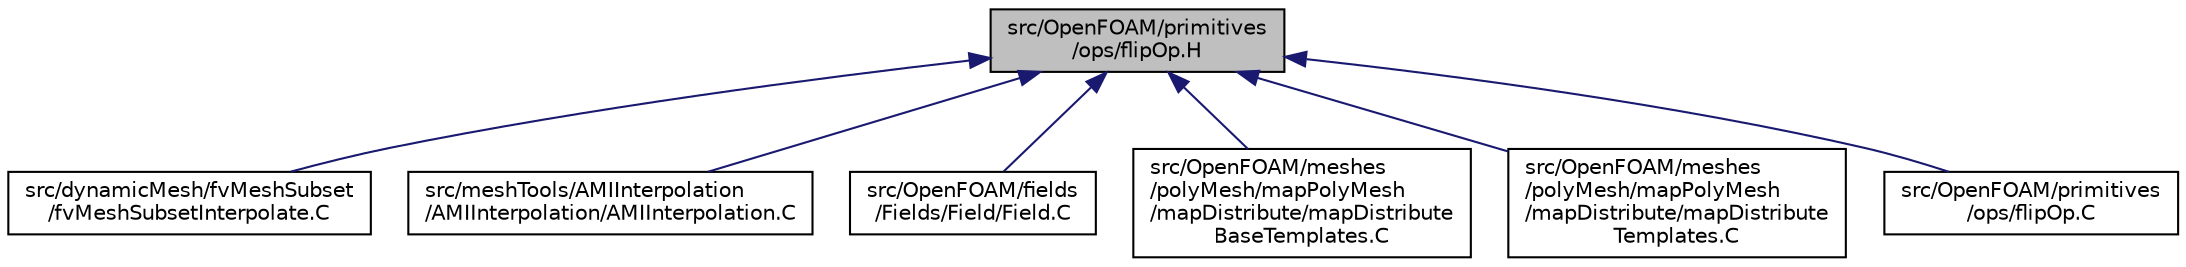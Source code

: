digraph "src/OpenFOAM/primitives/ops/flipOp.H"
{
  bgcolor="transparent";
  edge [fontname="Helvetica",fontsize="10",labelfontname="Helvetica",labelfontsize="10"];
  node [fontname="Helvetica",fontsize="10",shape=record];
  Node72 [label="src/OpenFOAM/primitives\l/ops/flipOp.H",height=0.2,width=0.4,color="black", fillcolor="grey75", style="filled", fontcolor="black"];
  Node72 -> Node73 [dir="back",color="midnightblue",fontsize="10",style="solid",fontname="Helvetica"];
  Node73 [label="src/dynamicMesh/fvMeshSubset\l/fvMeshSubsetInterpolate.C",height=0.2,width=0.4,color="black",URL="$a00431.html"];
  Node72 -> Node74 [dir="back",color="midnightblue",fontsize="10",style="solid",fontname="Helvetica"];
  Node74 [label="src/meshTools/AMIInterpolation\l/AMIInterpolation/AMIInterpolation.C",height=0.2,width=0.4,color="black",URL="$a07928.html"];
  Node72 -> Node75 [dir="back",color="midnightblue",fontsize="10",style="solid",fontname="Helvetica"];
  Node75 [label="src/OpenFOAM/fields\l/Fields/Field/Field.C",height=0.2,width=0.4,color="black",URL="$a10286.html"];
  Node72 -> Node76 [dir="back",color="midnightblue",fontsize="10",style="solid",fontname="Helvetica"];
  Node76 [label="src/OpenFOAM/meshes\l/polyMesh/mapPolyMesh\l/mapDistribute/mapDistribute\lBaseTemplates.C",height=0.2,width=0.4,color="black",URL="$a12344.html"];
  Node72 -> Node77 [dir="back",color="midnightblue",fontsize="10",style="solid",fontname="Helvetica"];
  Node77 [label="src/OpenFOAM/meshes\l/polyMesh/mapPolyMesh\l/mapDistribute/mapDistribute\lTemplates.C",height=0.2,width=0.4,color="black",URL="$a12356.html"];
  Node72 -> Node78 [dir="back",color="midnightblue",fontsize="10",style="solid",fontname="Helvetica"];
  Node78 [label="src/OpenFOAM/primitives\l/ops/flipOp.C",height=0.2,width=0.4,color="black",URL="$a13217.html"];
}
